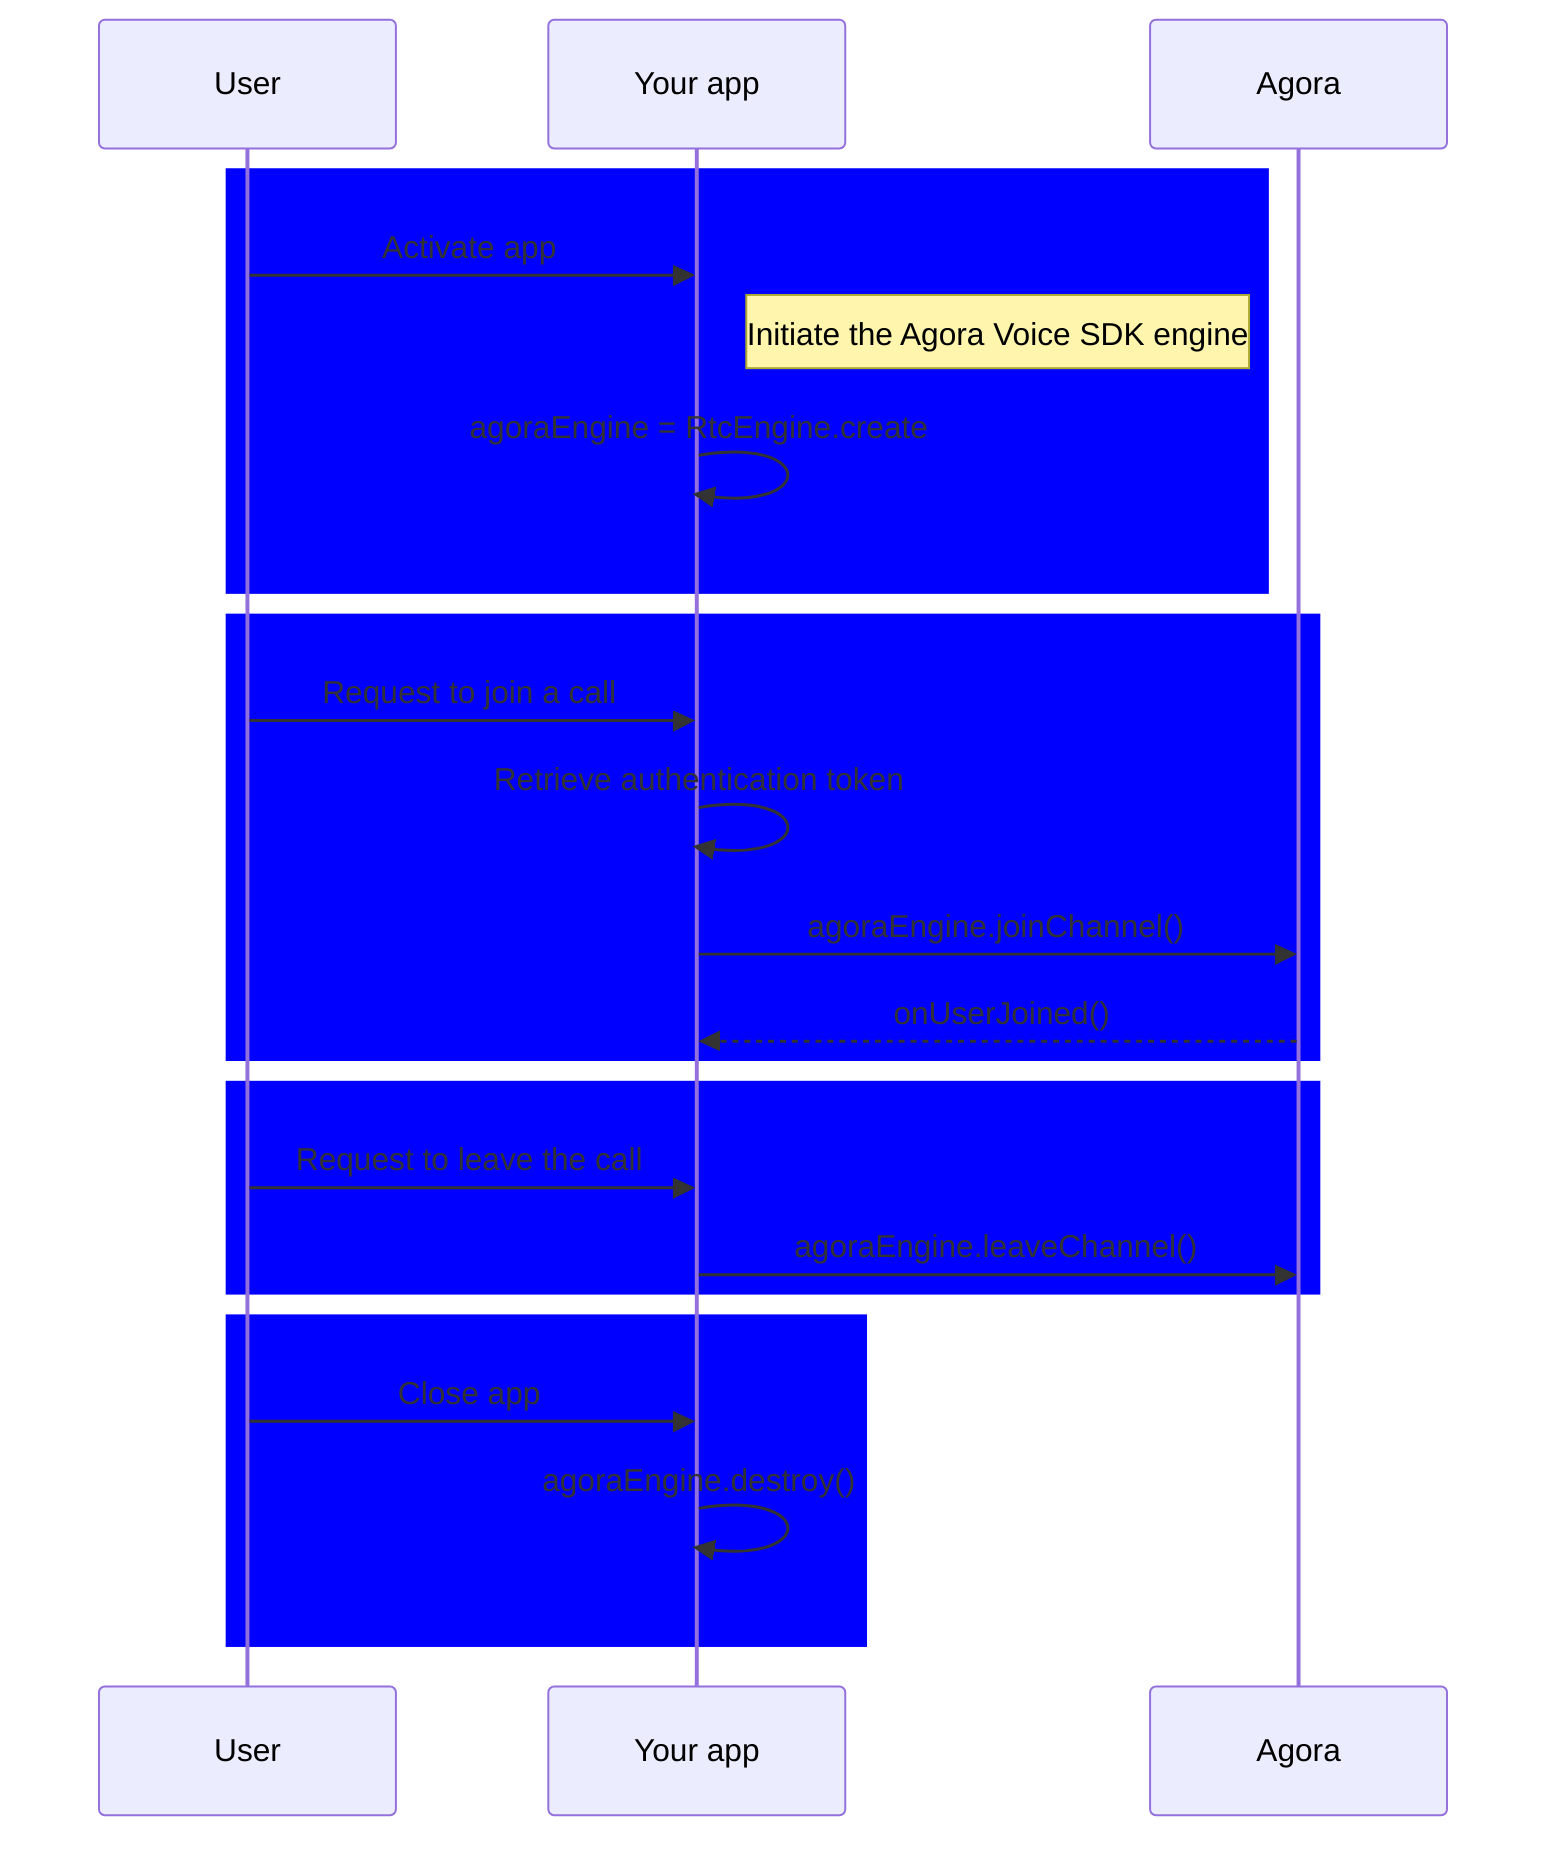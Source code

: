 sequenceDiagram
    participant User
    participant Your_app as Your app
    participant Agora

    %% Group: Open App
    rect rgb(0,0,255)
        User->>Your_app: Activate app
        Note right of Your_app: Initiate the Agora Voice SDK engine
        Your_app->>Your_app: agoraEngine = RtcEngine.create
    end

    %% Group: Join a Call
    rect rgb(0,0,255)
        User->>Your_app: Request to join a call
        Your_app->>Your_app: Retrieve authentication token
        Your_app->>Agora: agoraEngine.joinChannel()
        Agora-->>Your_app: onUserJoined()
    end

    %% Group: Leave the Call
    rect rgb(0,0,255)
        User->>Your_app: Request to leave the call
        Your_app->>Agora: agoraEngine.leaveChannel()
    end

    %% Group: Close App
    rect rgb(0,0,255)
        User->>Your_app: Close app
        Your_app->>Your_app: agoraEngine.destroy()
    end